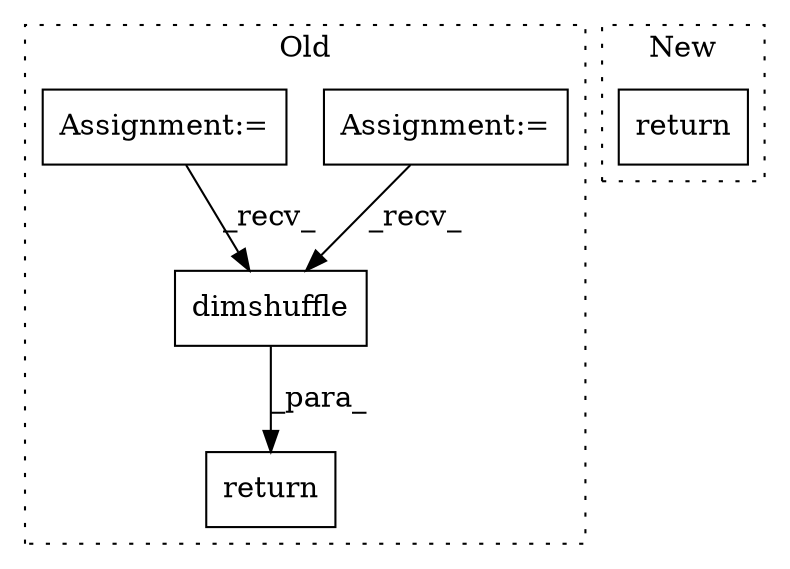 digraph G {
subgraph cluster0 {
1 [label="dimshuffle" a="32" s="12298,12324" l="11,1" shape="box"];
3 [label="Assignment:=" a="7" s="11901" l="1" shape="box"];
4 [label="return" a="41" s="12345" l="7" shape="box"];
5 [label="Assignment:=" a="7" s="12093" l="1" shape="box"];
label = "Old";
style="dotted";
}
subgraph cluster1 {
2 [label="return" a="41" s="12182" l="7" shape="box"];
label = "New";
style="dotted";
}
1 -> 4 [label="_para_"];
3 -> 1 [label="_recv_"];
5 -> 1 [label="_recv_"];
}